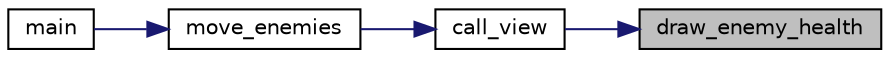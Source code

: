 digraph "draw_enemy_health"
{
 // LATEX_PDF_SIZE
  edge [fontname="Helvetica",fontsize="10",labelfontname="Helvetica",labelfontsize="10"];
  node [fontname="Helvetica",fontsize="10",shape=record];
  rankdir="RL";
  Node1 [label="draw_enemy_health",height=0.2,width=0.4,color="black", fillcolor="grey75", style="filled", fontcolor="black",tooltip="draw the health of special enemy"];
  Node1 -> Node2 [dir="back",color="midnightblue",fontsize="10",style="solid",fontname="Helvetica"];
  Node2 [label="call_view",height=0.2,width=0.4,color="black", fillcolor="white", style="filled",URL="$enemies__controller_8c.html#a9412891fedaa8c299a947988d81cbe80",tooltip="Function that draw the enemy."];
  Node2 -> Node3 [dir="back",color="midnightblue",fontsize="10",style="solid",fontname="Helvetica"];
  Node3 [label="move_enemies",height=0.2,width=0.4,color="black", fillcolor="white", style="filled",URL="$enemies__controller_8h.html#ad6d942feaf487fc2a0fdba53584d00be",tooltip="Function that manage the enemies."];
  Node3 -> Node4 [dir="back",color="midnightblue",fontsize="10",style="solid",fontname="Helvetica"];
  Node4 [label="main",height=0.2,width=0.4,color="black", fillcolor="white", style="filled",URL="$main_8c.html#abf9e6b7e6f15df4b525a2e7705ba3089",tooltip="Main function of the project contain the game loop."];
}
